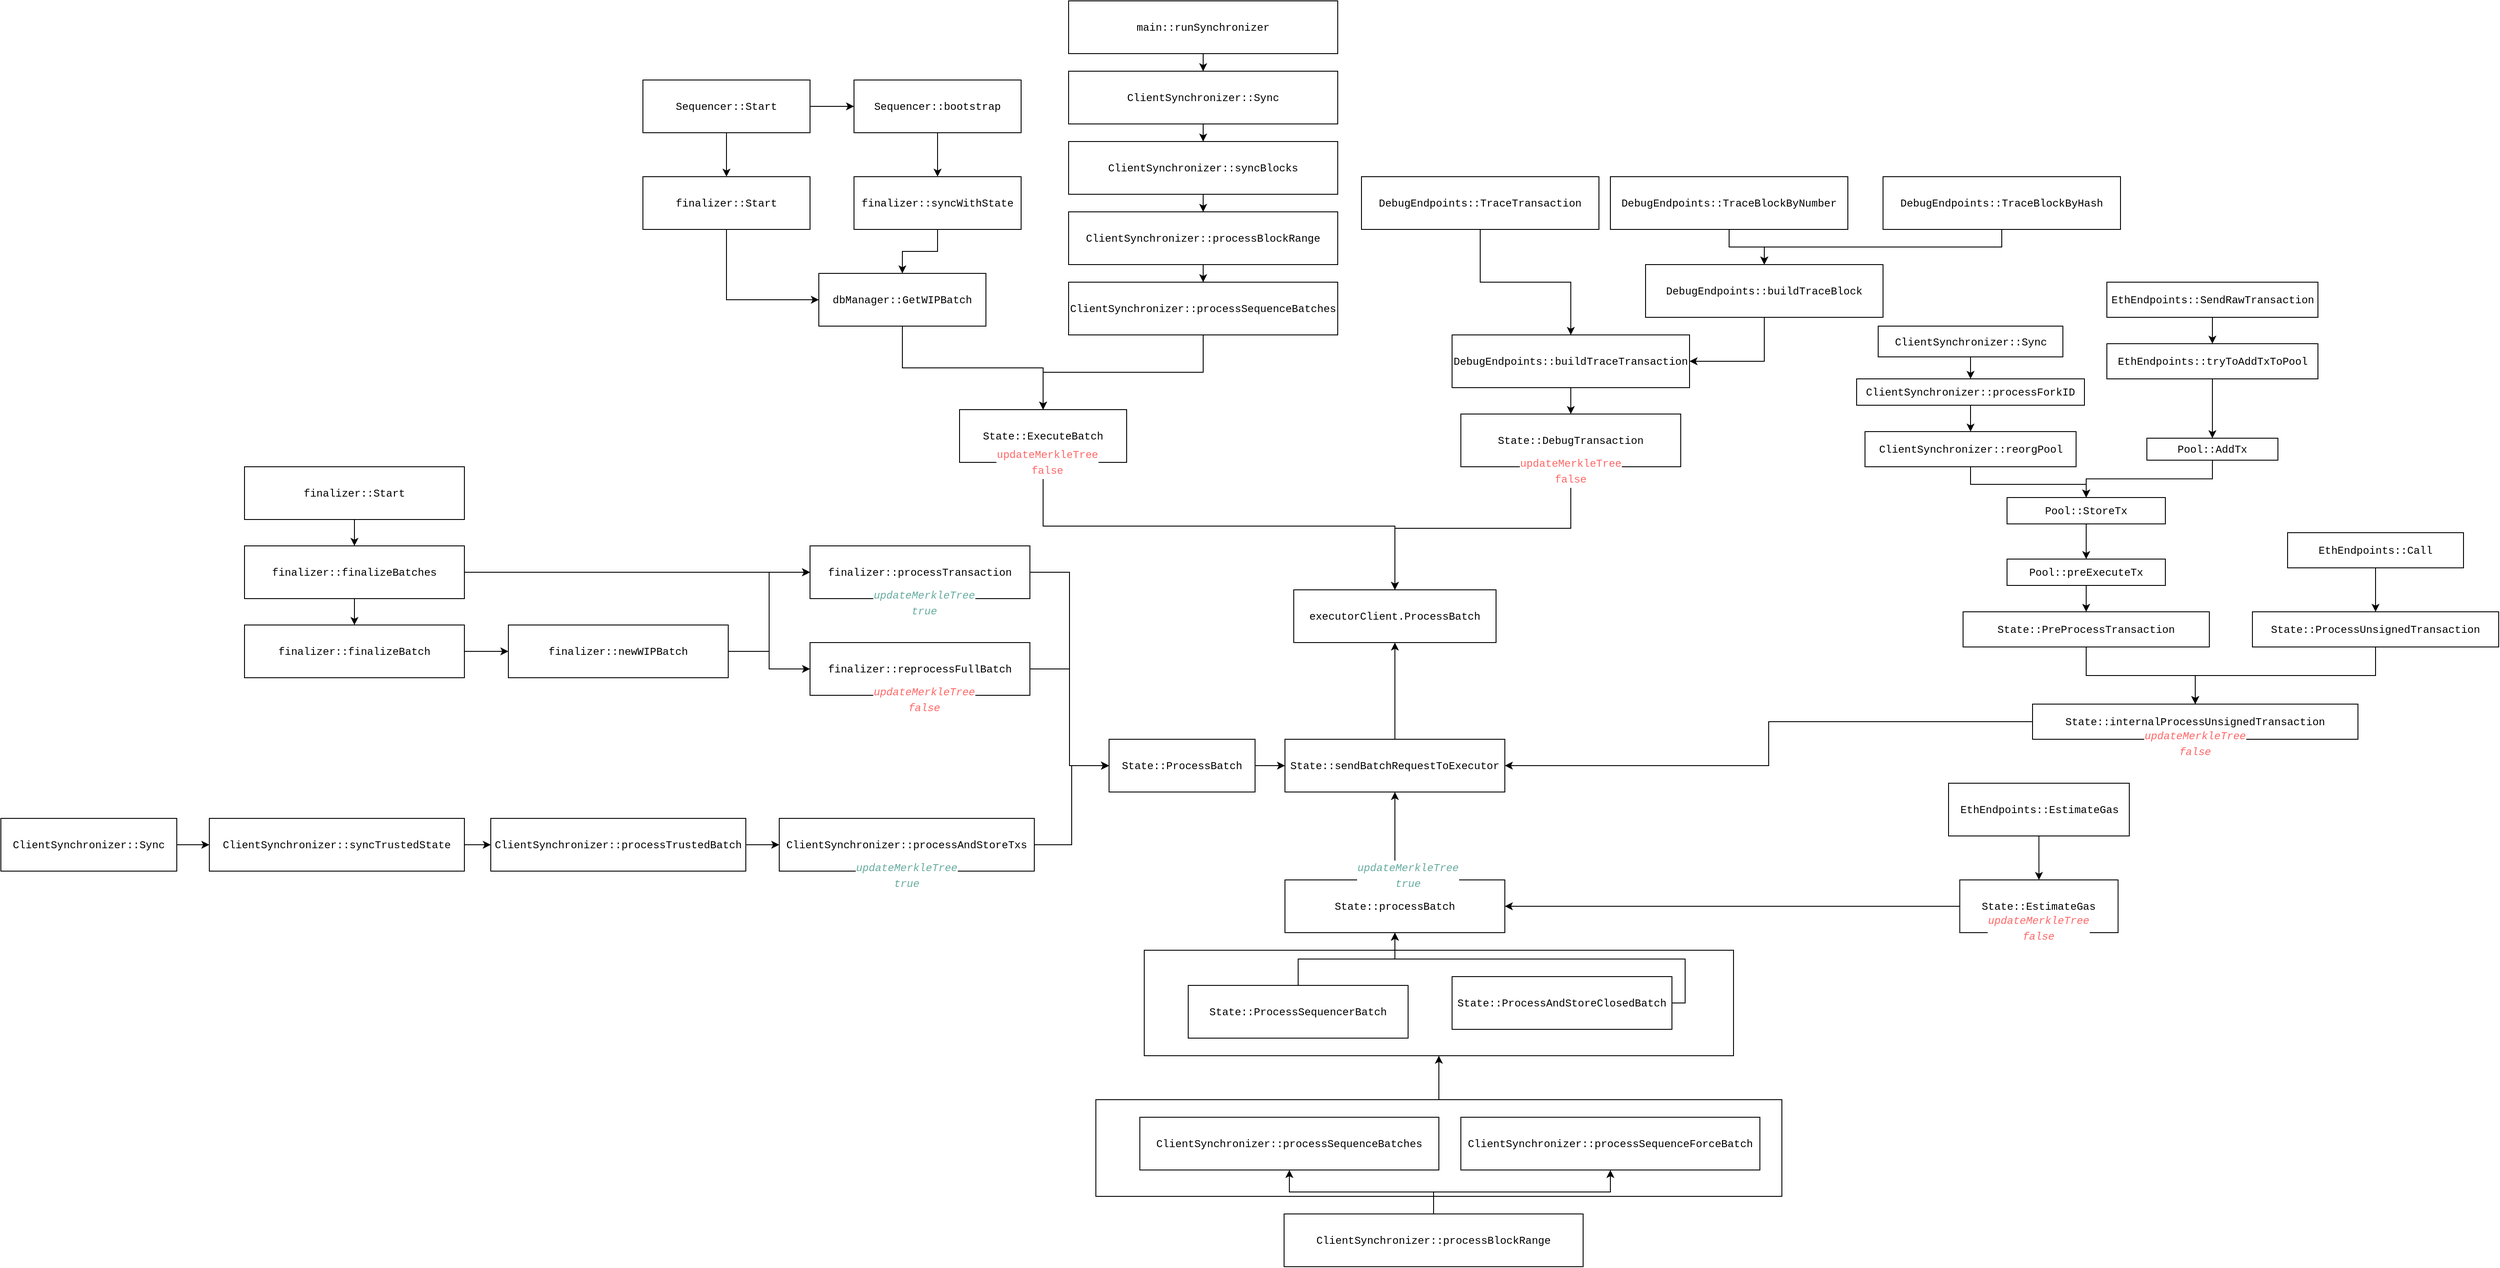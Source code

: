 <mxfile version="21.7.5" type="device">
  <diagram name="第 1 页" id="ybC7cfOOPAfj8pK4ux7C">
    <mxGraphModel dx="2896" dy="1924" grid="1" gridSize="10" guides="1" tooltips="1" connect="1" arrows="1" fold="1" page="1" pageScale="1" pageWidth="827" pageHeight="1169" math="0" shadow="0">
      <root>
        <mxCell id="0" />
        <mxCell id="1" parent="0" />
        <mxCell id="3dXfLGT3kzOmMEB1B4s6-86" value="" style="rounded=0;whiteSpace=wrap;html=1;" vertex="1" parent="1">
          <mxGeometry x="310" y="940" width="670" height="120" as="geometry" />
        </mxCell>
        <mxCell id="3dXfLGT3kzOmMEB1B4s6-88" style="edgeStyle=orthogonalEdgeStyle;rounded=0;orthogonalLoop=1;jettySize=auto;html=1;entryX=0.5;entryY=1;entryDx=0;entryDy=0;" edge="1" parent="1" source="3dXfLGT3kzOmMEB1B4s6-87" target="3dXfLGT3kzOmMEB1B4s6-86">
          <mxGeometry relative="1" as="geometry" />
        </mxCell>
        <mxCell id="3dXfLGT3kzOmMEB1B4s6-87" value="" style="rounded=0;whiteSpace=wrap;html=1;" vertex="1" parent="1">
          <mxGeometry x="255" y="1110" width="780" height="110" as="geometry" />
        </mxCell>
        <mxCell id="3dXfLGT3kzOmMEB1B4s6-66" style="edgeStyle=orthogonalEdgeStyle;rounded=0;orthogonalLoop=1;jettySize=auto;html=1;entryX=0;entryY=0.5;entryDx=0;entryDy=0;" edge="1" parent="1" source="3dXfLGT3kzOmMEB1B4s6-1" target="3dXfLGT3kzOmMEB1B4s6-4">
          <mxGeometry relative="1" as="geometry" />
        </mxCell>
        <mxCell id="3dXfLGT3kzOmMEB1B4s6-1" value="&lt;div style=&quot;background-color: rgb(255, 255, 255); font-family: Menlo, Monaco, &amp;quot;Courier New&amp;quot;, monospace; line-height: 18px;&quot;&gt;State::ProcessBatch&lt;/div&gt;" style="rounded=0;whiteSpace=wrap;html=1;" vertex="1" parent="1">
          <mxGeometry x="270" y="700" width="166" height="60" as="geometry" />
        </mxCell>
        <mxCell id="3dXfLGT3kzOmMEB1B4s6-3" style="edgeStyle=orthogonalEdgeStyle;rounded=0;orthogonalLoop=1;jettySize=auto;html=1;entryX=0.5;entryY=0;entryDx=0;entryDy=0;exitX=0.5;exitY=1;exitDx=0;exitDy=0;" edge="1" parent="1" source="3dXfLGT3kzOmMEB1B4s6-2" target="3dXfLGT3kzOmMEB1B4s6-49">
          <mxGeometry relative="1" as="geometry">
            <mxPoint x="620" y="560" as="targetPoint" />
          </mxGeometry>
        </mxCell>
        <mxCell id="3dXfLGT3kzOmMEB1B4s6-2" value="&lt;div style=&quot;background-color: rgb(255, 255, 255); font-family: Menlo, Monaco, &amp;quot;Courier New&amp;quot;, monospace; line-height: 18px;&quot;&gt;State::ExecuteBatch&lt;/div&gt;" style="rounded=0;whiteSpace=wrap;html=1;" vertex="1" parent="1">
          <mxGeometry x="100" y="325" width="190" height="60" as="geometry" />
        </mxCell>
        <mxCell id="3dXfLGT3kzOmMEB1B4s6-67" style="edgeStyle=orthogonalEdgeStyle;rounded=0;orthogonalLoop=1;jettySize=auto;html=1;entryX=0.5;entryY=1;entryDx=0;entryDy=0;" edge="1" parent="1" source="3dXfLGT3kzOmMEB1B4s6-4" target="3dXfLGT3kzOmMEB1B4s6-49">
          <mxGeometry relative="1" as="geometry" />
        </mxCell>
        <mxCell id="3dXfLGT3kzOmMEB1B4s6-4" value="&lt;div style=&quot;background-color: rgb(255, 255, 255); font-family: Menlo, Monaco, &amp;quot;Courier New&amp;quot;, monospace; line-height: 18px;&quot;&gt;State::sendBatchRequestToExecutor&lt;/div&gt;" style="rounded=0;whiteSpace=wrap;html=1;" vertex="1" parent="1">
          <mxGeometry x="470" y="700" width="250" height="60" as="geometry" />
        </mxCell>
        <mxCell id="3dXfLGT3kzOmMEB1B4s6-99" style="edgeStyle=orthogonalEdgeStyle;rounded=0;orthogonalLoop=1;jettySize=auto;html=1;" edge="1" parent="1" source="3dXfLGT3kzOmMEB1B4s6-5" target="3dXfLGT3kzOmMEB1B4s6-49">
          <mxGeometry relative="1" as="geometry" />
        </mxCell>
        <mxCell id="3dXfLGT3kzOmMEB1B4s6-5" value="&lt;div style=&quot;background-color: rgb(255, 255, 255); font-family: Menlo, Monaco, &amp;quot;Courier New&amp;quot;, monospace; line-height: 18px;&quot;&gt;State::DebugTransaction&lt;/div&gt;" style="rounded=0;whiteSpace=wrap;html=1;" vertex="1" parent="1">
          <mxGeometry x="670" y="330" width="250" height="60" as="geometry" />
        </mxCell>
        <mxCell id="3dXfLGT3kzOmMEB1B4s6-125" style="edgeStyle=orthogonalEdgeStyle;rounded=0;orthogonalLoop=1;jettySize=auto;html=1;entryX=1;entryY=0.5;entryDx=0;entryDy=0;" edge="1" parent="1" source="3dXfLGT3kzOmMEB1B4s6-6" target="3dXfLGT3kzOmMEB1B4s6-4">
          <mxGeometry relative="1" as="geometry" />
        </mxCell>
        <mxCell id="3dXfLGT3kzOmMEB1B4s6-6" value="&lt;div style=&quot;background-color: rgb(255, 255, 255); font-family: Menlo, Monaco, &amp;quot;Courier New&amp;quot;, monospace; line-height: 18px;&quot;&gt;State::internalProcessUnsignedTransaction&lt;/div&gt;" style="rounded=0;whiteSpace=wrap;html=1;" vertex="1" parent="1">
          <mxGeometry x="1320" y="660" width="370" height="40" as="geometry" />
        </mxCell>
        <mxCell id="3dXfLGT3kzOmMEB1B4s6-128" style="edgeStyle=orthogonalEdgeStyle;rounded=0;orthogonalLoop=1;jettySize=auto;html=1;" edge="1" parent="1" source="3dXfLGT3kzOmMEB1B4s6-7" target="3dXfLGT3kzOmMEB1B4s6-68">
          <mxGeometry relative="1" as="geometry" />
        </mxCell>
        <mxCell id="3dXfLGT3kzOmMEB1B4s6-7" value="&lt;div style=&quot;background-color: rgb(255, 255, 255); font-family: Menlo, Monaco, &amp;quot;Courier New&amp;quot;, monospace; line-height: 18px;&quot;&gt;State::EstimateGas&lt;/div&gt;" style="rounded=0;whiteSpace=wrap;html=1;" vertex="1" parent="1">
          <mxGeometry x="1237.25" y="860" width="180" height="60" as="geometry" />
        </mxCell>
        <mxCell id="3dXfLGT3kzOmMEB1B4s6-20" style="edgeStyle=orthogonalEdgeStyle;rounded=0;orthogonalLoop=1;jettySize=auto;html=1;" edge="1" parent="1" source="3dXfLGT3kzOmMEB1B4s6-8" target="3dXfLGT3kzOmMEB1B4s6-2">
          <mxGeometry relative="1" as="geometry" />
        </mxCell>
        <mxCell id="3dXfLGT3kzOmMEB1B4s6-8" value="&lt;div style=&quot;background-color: rgb(255, 255, 255); font-family: Menlo, Monaco, &amp;quot;Courier New&amp;quot;, monospace; line-height: 18px;&quot;&gt;dbManager::GetWIPBatch&lt;/div&gt;" style="rounded=0;whiteSpace=wrap;html=1;" vertex="1" parent="1">
          <mxGeometry x="-60" y="170" width="190" height="60" as="geometry" />
        </mxCell>
        <mxCell id="3dXfLGT3kzOmMEB1B4s6-63" style="edgeStyle=orthogonalEdgeStyle;rounded=0;orthogonalLoop=1;jettySize=auto;html=1;entryX=0.5;entryY=0;entryDx=0;entryDy=0;" edge="1" parent="1" source="3dXfLGT3kzOmMEB1B4s6-9" target="3dXfLGT3kzOmMEB1B4s6-2">
          <mxGeometry relative="1" as="geometry" />
        </mxCell>
        <mxCell id="3dXfLGT3kzOmMEB1B4s6-9" value="&lt;div style=&quot;background-color: rgb(255, 255, 255); font-family: Menlo, Monaco, &amp;quot;Courier New&amp;quot;, monospace; line-height: 18px;&quot;&gt;ClientSynchronizer::processSequenceBatches&lt;/div&gt;" style="rounded=0;whiteSpace=wrap;html=1;" vertex="1" parent="1">
          <mxGeometry x="224" y="180" width="306" height="60" as="geometry" />
        </mxCell>
        <mxCell id="3dXfLGT3kzOmMEB1B4s6-15" style="edgeStyle=orthogonalEdgeStyle;rounded=0;orthogonalLoop=1;jettySize=auto;html=1;entryX=0;entryY=0.5;entryDx=0;entryDy=0;exitX=0.5;exitY=1;exitDx=0;exitDy=0;" edge="1" parent="1" source="3dXfLGT3kzOmMEB1B4s6-10" target="3dXfLGT3kzOmMEB1B4s6-8">
          <mxGeometry relative="1" as="geometry" />
        </mxCell>
        <mxCell id="3dXfLGT3kzOmMEB1B4s6-10" value="&lt;div style=&quot;background-color: rgb(255, 255, 255); font-family: Menlo, Monaco, &amp;quot;Courier New&amp;quot;, monospace; line-height: 18px;&quot;&gt;finalizer::Start&lt;/div&gt;" style="rounded=0;whiteSpace=wrap;html=1;" vertex="1" parent="1">
          <mxGeometry x="-260" y="60" width="190" height="60" as="geometry" />
        </mxCell>
        <mxCell id="3dXfLGT3kzOmMEB1B4s6-19" style="edgeStyle=orthogonalEdgeStyle;rounded=0;orthogonalLoop=1;jettySize=auto;html=1;" edge="1" parent="1" source="3dXfLGT3kzOmMEB1B4s6-11" target="3dXfLGT3kzOmMEB1B4s6-8">
          <mxGeometry relative="1" as="geometry" />
        </mxCell>
        <mxCell id="3dXfLGT3kzOmMEB1B4s6-11" value="&lt;div style=&quot;background-color: rgb(255, 255, 255); font-family: Menlo, Monaco, &amp;quot;Courier New&amp;quot;, monospace; line-height: 18px;&quot;&gt;finalizer::syncWithState&lt;/div&gt;" style="rounded=0;whiteSpace=wrap;html=1;" vertex="1" parent="1">
          <mxGeometry x="-20" y="60" width="190" height="60" as="geometry" />
        </mxCell>
        <mxCell id="3dXfLGT3kzOmMEB1B4s6-13" style="edgeStyle=orthogonalEdgeStyle;rounded=0;orthogonalLoop=1;jettySize=auto;html=1;" edge="1" parent="1" source="3dXfLGT3kzOmMEB1B4s6-12" target="3dXfLGT3kzOmMEB1B4s6-10">
          <mxGeometry relative="1" as="geometry" />
        </mxCell>
        <mxCell id="3dXfLGT3kzOmMEB1B4s6-17" style="edgeStyle=orthogonalEdgeStyle;rounded=0;orthogonalLoop=1;jettySize=auto;html=1;" edge="1" parent="1" source="3dXfLGT3kzOmMEB1B4s6-12" target="3dXfLGT3kzOmMEB1B4s6-16">
          <mxGeometry relative="1" as="geometry" />
        </mxCell>
        <mxCell id="3dXfLGT3kzOmMEB1B4s6-12" value="&lt;div style=&quot;background-color: rgb(255, 255, 255); font-family: Menlo, Monaco, &amp;quot;Courier New&amp;quot;, monospace; line-height: 18px;&quot;&gt;Sequencer::Start&lt;/div&gt;" style="rounded=0;whiteSpace=wrap;html=1;" vertex="1" parent="1">
          <mxGeometry x="-260" y="-50" width="190" height="60" as="geometry" />
        </mxCell>
        <mxCell id="3dXfLGT3kzOmMEB1B4s6-18" style="edgeStyle=orthogonalEdgeStyle;rounded=0;orthogonalLoop=1;jettySize=auto;html=1;" edge="1" parent="1" source="3dXfLGT3kzOmMEB1B4s6-16" target="3dXfLGT3kzOmMEB1B4s6-11">
          <mxGeometry relative="1" as="geometry" />
        </mxCell>
        <mxCell id="3dXfLGT3kzOmMEB1B4s6-16" value="&lt;div style=&quot;background-color: rgb(255, 255, 255); font-family: Menlo, Monaco, &amp;quot;Courier New&amp;quot;, monospace; line-height: 18px;&quot;&gt;Sequencer::bootstrap&lt;/div&gt;" style="rounded=0;whiteSpace=wrap;html=1;" vertex="1" parent="1">
          <mxGeometry x="-20" y="-50" width="190" height="60" as="geometry" />
        </mxCell>
        <mxCell id="3dXfLGT3kzOmMEB1B4s6-21" value="&lt;div style=&quot;background-color: rgb(255, 255, 255); font-family: Menlo, Monaco, &amp;quot;Courier New&amp;quot;, monospace; line-height: 18px;&quot;&gt;&lt;font color=&quot;#ff6666&quot;&gt;updateMerkleTree&lt;/font&gt;&lt;/div&gt;&lt;div style=&quot;background-color: rgb(255, 255, 255); font-family: Menlo, Monaco, &amp;quot;Courier New&amp;quot;, monospace; line-height: 18px;&quot;&gt;&lt;font color=&quot;#ff6666&quot;&gt;false&lt;/font&gt;&lt;/div&gt;" style="text;html=1;strokeColor=none;fillColor=none;align=center;verticalAlign=middle;whiteSpace=wrap;rounded=0;" vertex="1" parent="1">
          <mxGeometry x="130" y="370" width="140" height="30" as="geometry" />
        </mxCell>
        <mxCell id="3dXfLGT3kzOmMEB1B4s6-30" style="edgeStyle=orthogonalEdgeStyle;rounded=0;orthogonalLoop=1;jettySize=auto;html=1;" edge="1" parent="1" source="3dXfLGT3kzOmMEB1B4s6-22" target="3dXfLGT3kzOmMEB1B4s6-9">
          <mxGeometry relative="1" as="geometry" />
        </mxCell>
        <mxCell id="3dXfLGT3kzOmMEB1B4s6-22" value="&lt;div style=&quot;background-color: rgb(255, 255, 255); font-family: Menlo, Monaco, &amp;quot;Courier New&amp;quot;, monospace; line-height: 18px;&quot;&gt;ClientSynchronizer::processBlockRange&lt;/div&gt;" style="rounded=0;whiteSpace=wrap;html=1;" vertex="1" parent="1">
          <mxGeometry x="224" y="100" width="306" height="60" as="geometry" />
        </mxCell>
        <mxCell id="3dXfLGT3kzOmMEB1B4s6-29" style="edgeStyle=orthogonalEdgeStyle;rounded=0;orthogonalLoop=1;jettySize=auto;html=1;" edge="1" parent="1" source="3dXfLGT3kzOmMEB1B4s6-23" target="3dXfLGT3kzOmMEB1B4s6-22">
          <mxGeometry relative="1" as="geometry" />
        </mxCell>
        <mxCell id="3dXfLGT3kzOmMEB1B4s6-23" value="&lt;div style=&quot;background-color: rgb(255, 255, 255); font-family: Menlo, Monaco, &amp;quot;Courier New&amp;quot;, monospace; line-height: 18px;&quot;&gt;ClientSynchronizer::syncBlocks&lt;/div&gt;" style="rounded=0;whiteSpace=wrap;html=1;" vertex="1" parent="1">
          <mxGeometry x="224" y="20" width="306" height="60" as="geometry" />
        </mxCell>
        <mxCell id="3dXfLGT3kzOmMEB1B4s6-27" style="edgeStyle=orthogonalEdgeStyle;rounded=0;orthogonalLoop=1;jettySize=auto;html=1;" edge="1" parent="1" source="3dXfLGT3kzOmMEB1B4s6-24" target="3dXfLGT3kzOmMEB1B4s6-23">
          <mxGeometry relative="1" as="geometry" />
        </mxCell>
        <mxCell id="3dXfLGT3kzOmMEB1B4s6-24" value="&lt;div style=&quot;background-color: rgb(255, 255, 255); font-family: Menlo, Monaco, &amp;quot;Courier New&amp;quot;, monospace; line-height: 18px;&quot;&gt;ClientSynchronizer::Sync&lt;/div&gt;" style="rounded=0;whiteSpace=wrap;html=1;" vertex="1" parent="1">
          <mxGeometry x="224" y="-60" width="306" height="60" as="geometry" />
        </mxCell>
        <mxCell id="3dXfLGT3kzOmMEB1B4s6-26" style="edgeStyle=orthogonalEdgeStyle;rounded=0;orthogonalLoop=1;jettySize=auto;html=1;" edge="1" parent="1" source="3dXfLGT3kzOmMEB1B4s6-25" target="3dXfLGT3kzOmMEB1B4s6-24">
          <mxGeometry relative="1" as="geometry" />
        </mxCell>
        <mxCell id="3dXfLGT3kzOmMEB1B4s6-25" value="&lt;div style=&quot;background-color: rgb(255, 255, 255); font-family: Menlo, Monaco, &amp;quot;Courier New&amp;quot;, monospace; line-height: 18px;&quot;&gt;&lt;div style=&quot;line-height: 18px;&quot;&gt;main::runSynchronizer&lt;/div&gt;&lt;/div&gt;" style="rounded=0;whiteSpace=wrap;html=1;" vertex="1" parent="1">
          <mxGeometry x="224" y="-140" width="306" height="60" as="geometry" />
        </mxCell>
        <mxCell id="3dXfLGT3kzOmMEB1B4s6-47" style="edgeStyle=orthogonalEdgeStyle;rounded=0;orthogonalLoop=1;jettySize=auto;html=1;entryX=0;entryY=0.5;entryDx=0;entryDy=0;" edge="1" parent="1" source="3dXfLGT3kzOmMEB1B4s6-32" target="3dXfLGT3kzOmMEB1B4s6-1">
          <mxGeometry relative="1" as="geometry" />
        </mxCell>
        <mxCell id="3dXfLGT3kzOmMEB1B4s6-32" value="&lt;div style=&quot;background-color: rgb(255, 255, 255); font-family: Menlo, Monaco, &amp;quot;Courier New&amp;quot;, monospace; line-height: 18px;&quot;&gt;&lt;div style=&quot;line-height: 18px;&quot;&gt;finalizer::processTransaction&lt;/div&gt;&lt;/div&gt;" style="rounded=0;whiteSpace=wrap;html=1;" vertex="1" parent="1">
          <mxGeometry x="-70" y="480" width="250" height="60" as="geometry" />
        </mxCell>
        <mxCell id="3dXfLGT3kzOmMEB1B4s6-48" style="edgeStyle=orthogonalEdgeStyle;rounded=0;orthogonalLoop=1;jettySize=auto;html=1;entryX=0;entryY=0.5;entryDx=0;entryDy=0;" edge="1" parent="1" source="3dXfLGT3kzOmMEB1B4s6-33" target="3dXfLGT3kzOmMEB1B4s6-1">
          <mxGeometry relative="1" as="geometry" />
        </mxCell>
        <mxCell id="3dXfLGT3kzOmMEB1B4s6-33" value="&lt;div style=&quot;background-color: rgb(255, 255, 255); font-family: Menlo, Monaco, &amp;quot;Courier New&amp;quot;, monospace; line-height: 18px;&quot;&gt;&lt;div style=&quot;line-height: 18px;&quot;&gt;finalizer::reprocessFullBatch&lt;/div&gt;&lt;/div&gt;" style="rounded=0;whiteSpace=wrap;html=1;" vertex="1" parent="1">
          <mxGeometry x="-70" y="590" width="250" height="60" as="geometry" />
        </mxCell>
        <mxCell id="3dXfLGT3kzOmMEB1B4s6-37" style="edgeStyle=orthogonalEdgeStyle;rounded=0;orthogonalLoop=1;jettySize=auto;html=1;entryX=0;entryY=0.5;entryDx=0;entryDy=0;" edge="1" parent="1" source="3dXfLGT3kzOmMEB1B4s6-34" target="3dXfLGT3kzOmMEB1B4s6-32">
          <mxGeometry relative="1" as="geometry" />
        </mxCell>
        <mxCell id="3dXfLGT3kzOmMEB1B4s6-41" style="edgeStyle=orthogonalEdgeStyle;rounded=0;orthogonalLoop=1;jettySize=auto;html=1;" edge="1" parent="1" source="3dXfLGT3kzOmMEB1B4s6-34" target="3dXfLGT3kzOmMEB1B4s6-39">
          <mxGeometry relative="1" as="geometry" />
        </mxCell>
        <mxCell id="3dXfLGT3kzOmMEB1B4s6-34" value="&lt;div style=&quot;background-color: rgb(255, 255, 255); font-family: Menlo, Monaco, &amp;quot;Courier New&amp;quot;, monospace; line-height: 18px;&quot;&gt;&lt;div style=&quot;line-height: 18px;&quot;&gt;finalizer::finalizeBatches&lt;/div&gt;&lt;/div&gt;" style="rounded=0;whiteSpace=wrap;html=1;" vertex="1" parent="1">
          <mxGeometry x="-713" y="480" width="250" height="60" as="geometry" />
        </mxCell>
        <mxCell id="3dXfLGT3kzOmMEB1B4s6-36" style="edgeStyle=orthogonalEdgeStyle;rounded=0;orthogonalLoop=1;jettySize=auto;html=1;entryX=0;entryY=0.5;entryDx=0;entryDy=0;" edge="1" parent="1" source="3dXfLGT3kzOmMEB1B4s6-35" target="3dXfLGT3kzOmMEB1B4s6-33">
          <mxGeometry relative="1" as="geometry" />
        </mxCell>
        <mxCell id="3dXfLGT3kzOmMEB1B4s6-38" style="edgeStyle=orthogonalEdgeStyle;rounded=0;orthogonalLoop=1;jettySize=auto;html=1;entryX=0;entryY=0.5;entryDx=0;entryDy=0;" edge="1" parent="1" source="3dXfLGT3kzOmMEB1B4s6-35" target="3dXfLGT3kzOmMEB1B4s6-32">
          <mxGeometry relative="1" as="geometry" />
        </mxCell>
        <mxCell id="3dXfLGT3kzOmMEB1B4s6-35" value="&lt;div style=&quot;background-color: rgb(255, 255, 255); font-family: Menlo, Monaco, &amp;quot;Courier New&amp;quot;, monospace; line-height: 18px;&quot;&gt;&lt;div style=&quot;line-height: 18px;&quot;&gt;finalizer::newWIPBatch&lt;/div&gt;&lt;/div&gt;" style="rounded=0;whiteSpace=wrap;html=1;" vertex="1" parent="1">
          <mxGeometry x="-413" y="570" width="250" height="60" as="geometry" />
        </mxCell>
        <mxCell id="3dXfLGT3kzOmMEB1B4s6-40" style="edgeStyle=orthogonalEdgeStyle;rounded=0;orthogonalLoop=1;jettySize=auto;html=1;entryX=0;entryY=0.5;entryDx=0;entryDy=0;" edge="1" parent="1" source="3dXfLGT3kzOmMEB1B4s6-39" target="3dXfLGT3kzOmMEB1B4s6-35">
          <mxGeometry relative="1" as="geometry" />
        </mxCell>
        <mxCell id="3dXfLGT3kzOmMEB1B4s6-39" value="&lt;div style=&quot;background-color: rgb(255, 255, 255); font-family: Menlo, Monaco, &amp;quot;Courier New&amp;quot;, monospace; line-height: 18px;&quot;&gt;&lt;div style=&quot;line-height: 18px;&quot;&gt;finalizer::finalizeBatch&lt;/div&gt;&lt;/div&gt;" style="rounded=0;whiteSpace=wrap;html=1;" vertex="1" parent="1">
          <mxGeometry x="-713" y="570" width="250" height="60" as="geometry" />
        </mxCell>
        <mxCell id="3dXfLGT3kzOmMEB1B4s6-43" style="edgeStyle=orthogonalEdgeStyle;rounded=0;orthogonalLoop=1;jettySize=auto;html=1;" edge="1" parent="1" source="3dXfLGT3kzOmMEB1B4s6-42" target="3dXfLGT3kzOmMEB1B4s6-34">
          <mxGeometry relative="1" as="geometry" />
        </mxCell>
        <mxCell id="3dXfLGT3kzOmMEB1B4s6-42" value="&lt;div style=&quot;background-color: rgb(255, 255, 255); font-family: Menlo, Monaco, &amp;quot;Courier New&amp;quot;, monospace; line-height: 18px;&quot;&gt;&lt;div style=&quot;line-height: 18px;&quot;&gt;finalizer::Start&lt;/div&gt;&lt;/div&gt;" style="rounded=0;whiteSpace=wrap;html=1;" vertex="1" parent="1">
          <mxGeometry x="-713" y="390" width="250" height="60" as="geometry" />
        </mxCell>
        <mxCell id="3dXfLGT3kzOmMEB1B4s6-44" value="&lt;div style=&quot;background-color: rgb(255, 255, 255); font-family: Menlo, Monaco, &amp;quot;Courier New&amp;quot;, monospace; line-height: 18px;&quot;&gt;&lt;i&gt;&lt;font color=&quot;#67ab9f&quot;&gt;updateMerkleTree&lt;/font&gt;&lt;/i&gt;&lt;/div&gt;&lt;div style=&quot;background-color: rgb(255, 255, 255); font-family: Menlo, Monaco, &amp;quot;Courier New&amp;quot;, monospace; line-height: 18px;&quot;&gt;&lt;i&gt;&lt;font color=&quot;#67ab9f&quot;&gt;true&lt;/font&gt;&lt;/i&gt;&lt;/div&gt;" style="text;html=1;strokeColor=none;fillColor=none;align=center;verticalAlign=middle;whiteSpace=wrap;rounded=0;" vertex="1" parent="1">
          <mxGeometry x="-10" y="530" width="140" height="30" as="geometry" />
        </mxCell>
        <mxCell id="3dXfLGT3kzOmMEB1B4s6-46" value="&lt;div style=&quot;background-color: rgb(255, 255, 255); font-family: Menlo, Monaco, &amp;quot;Courier New&amp;quot;, monospace; line-height: 18px;&quot;&gt;&lt;i&gt;&lt;font color=&quot;#ff6666&quot;&gt;updateMerkleTree&lt;/font&gt;&lt;/i&gt;&lt;/div&gt;&lt;div style=&quot;background-color: rgb(255, 255, 255); font-family: Menlo, Monaco, &amp;quot;Courier New&amp;quot;, monospace; line-height: 18px;&quot;&gt;&lt;i&gt;&lt;font color=&quot;#ff6666&quot;&gt;false&lt;/font&gt;&lt;/i&gt;&lt;/div&gt;" style="text;html=1;strokeColor=none;fillColor=none;align=center;verticalAlign=middle;whiteSpace=wrap;rounded=0;" vertex="1" parent="1">
          <mxGeometry x="-10" y="640" width="140" height="30" as="geometry" />
        </mxCell>
        <mxCell id="3dXfLGT3kzOmMEB1B4s6-49" value="&lt;div style=&quot;background-color: rgb(255, 255, 255); font-family: Menlo, Monaco, &amp;quot;Courier New&amp;quot;, monospace; line-height: 18px;&quot;&gt;&lt;div style=&quot;line-height: 18px;&quot;&gt;executorClient.ProcessBatch&lt;/div&gt;&lt;/div&gt;" style="rounded=0;whiteSpace=wrap;html=1;" vertex="1" parent="1">
          <mxGeometry x="480" y="530" width="230" height="60" as="geometry" />
        </mxCell>
        <mxCell id="3dXfLGT3kzOmMEB1B4s6-54" style="edgeStyle=orthogonalEdgeStyle;rounded=0;orthogonalLoop=1;jettySize=auto;html=1;entryX=0;entryY=0.5;entryDx=0;entryDy=0;" edge="1" parent="1" source="3dXfLGT3kzOmMEB1B4s6-53" target="3dXfLGT3kzOmMEB1B4s6-1">
          <mxGeometry relative="1" as="geometry" />
        </mxCell>
        <mxCell id="3dXfLGT3kzOmMEB1B4s6-53" value="&lt;div style=&quot;background-color: rgb(255, 255, 255); font-family: Menlo, Monaco, &amp;quot;Courier New&amp;quot;, monospace; line-height: 18px;&quot;&gt;&lt;div style=&quot;line-height: 18px;&quot;&gt;ClientSynchronizer::processAndStoreTxs&lt;/div&gt;&lt;/div&gt;" style="rounded=0;whiteSpace=wrap;html=1;" vertex="1" parent="1">
          <mxGeometry x="-105" y="790" width="290" height="60" as="geometry" />
        </mxCell>
        <mxCell id="3dXfLGT3kzOmMEB1B4s6-56" value="&lt;div style=&quot;background-color: rgb(255, 255, 255); font-family: Menlo, Monaco, &amp;quot;Courier New&amp;quot;, monospace; line-height: 18px;&quot;&gt;&lt;i&gt;&lt;font color=&quot;#67ab9f&quot;&gt;updateMerkleTree&lt;/font&gt;&lt;/i&gt;&lt;/div&gt;&lt;div style=&quot;background-color: rgb(255, 255, 255); font-family: Menlo, Monaco, &amp;quot;Courier New&amp;quot;, monospace; line-height: 18px;&quot;&gt;&lt;i&gt;&lt;font color=&quot;#67ab9f&quot;&gt;true&lt;/font&gt;&lt;/i&gt;&lt;/div&gt;" style="text;html=1;strokeColor=none;fillColor=none;align=center;verticalAlign=middle;whiteSpace=wrap;rounded=0;" vertex="1" parent="1">
          <mxGeometry x="-30" y="840" width="140" height="30" as="geometry" />
        </mxCell>
        <mxCell id="3dXfLGT3kzOmMEB1B4s6-62" style="edgeStyle=orthogonalEdgeStyle;rounded=0;orthogonalLoop=1;jettySize=auto;html=1;" edge="1" parent="1" source="3dXfLGT3kzOmMEB1B4s6-57" target="3dXfLGT3kzOmMEB1B4s6-53">
          <mxGeometry relative="1" as="geometry" />
        </mxCell>
        <mxCell id="3dXfLGT3kzOmMEB1B4s6-57" value="&lt;div style=&quot;background-color: rgb(255, 255, 255); font-family: Menlo, Monaco, &amp;quot;Courier New&amp;quot;, monospace; line-height: 18px;&quot;&gt;&lt;div style=&quot;line-height: 18px;&quot;&gt;ClientSynchronizer::processTrustedBatch&lt;/div&gt;&lt;/div&gt;" style="rounded=0;whiteSpace=wrap;html=1;" vertex="1" parent="1">
          <mxGeometry x="-433" y="790" width="290" height="60" as="geometry" />
        </mxCell>
        <mxCell id="3dXfLGT3kzOmMEB1B4s6-61" style="edgeStyle=orthogonalEdgeStyle;rounded=0;orthogonalLoop=1;jettySize=auto;html=1;entryX=0;entryY=0.5;entryDx=0;entryDy=0;" edge="1" parent="1" source="3dXfLGT3kzOmMEB1B4s6-58" target="3dXfLGT3kzOmMEB1B4s6-57">
          <mxGeometry relative="1" as="geometry" />
        </mxCell>
        <mxCell id="3dXfLGT3kzOmMEB1B4s6-58" value="&lt;div style=&quot;background-color: rgb(255, 255, 255); font-family: Menlo, Monaco, &amp;quot;Courier New&amp;quot;, monospace; line-height: 18px;&quot;&gt;&lt;div style=&quot;line-height: 18px;&quot;&gt;ClientSynchronizer::syncTrustedState&lt;/div&gt;&lt;/div&gt;" style="rounded=0;whiteSpace=wrap;html=1;" vertex="1" parent="1">
          <mxGeometry x="-753" y="790" width="290" height="60" as="geometry" />
        </mxCell>
        <mxCell id="3dXfLGT3kzOmMEB1B4s6-60" style="edgeStyle=orthogonalEdgeStyle;rounded=0;orthogonalLoop=1;jettySize=auto;html=1;entryX=0;entryY=0.5;entryDx=0;entryDy=0;" edge="1" parent="1" source="3dXfLGT3kzOmMEB1B4s6-59" target="3dXfLGT3kzOmMEB1B4s6-58">
          <mxGeometry relative="1" as="geometry" />
        </mxCell>
        <mxCell id="3dXfLGT3kzOmMEB1B4s6-59" value="&lt;div style=&quot;background-color: rgb(255, 255, 255); font-family: Menlo, Monaco, &amp;quot;Courier New&amp;quot;, monospace; line-height: 18px;&quot;&gt;&lt;div style=&quot;line-height: 18px;&quot;&gt;ClientSynchronizer::Sync&lt;/div&gt;&lt;/div&gt;" style="rounded=0;whiteSpace=wrap;html=1;" vertex="1" parent="1">
          <mxGeometry x="-990" y="790" width="200" height="60" as="geometry" />
        </mxCell>
        <mxCell id="3dXfLGT3kzOmMEB1B4s6-70" style="edgeStyle=orthogonalEdgeStyle;rounded=0;orthogonalLoop=1;jettySize=auto;html=1;entryX=0.5;entryY=1;entryDx=0;entryDy=0;" edge="1" parent="1" source="3dXfLGT3kzOmMEB1B4s6-68" target="3dXfLGT3kzOmMEB1B4s6-4">
          <mxGeometry relative="1" as="geometry" />
        </mxCell>
        <mxCell id="3dXfLGT3kzOmMEB1B4s6-68" value="&lt;div style=&quot;background-color: rgb(255, 255, 255); font-family: Menlo, Monaco, &amp;quot;Courier New&amp;quot;, monospace; line-height: 18px;&quot;&gt;State::processBatch&lt;/div&gt;" style="rounded=0;whiteSpace=wrap;html=1;" vertex="1" parent="1">
          <mxGeometry x="470" y="860" width="250" height="60" as="geometry" />
        </mxCell>
        <mxCell id="3dXfLGT3kzOmMEB1B4s6-73" style="edgeStyle=orthogonalEdgeStyle;rounded=0;orthogonalLoop=1;jettySize=auto;html=1;" edge="1" parent="1" source="3dXfLGT3kzOmMEB1B4s6-71" target="3dXfLGT3kzOmMEB1B4s6-68">
          <mxGeometry relative="1" as="geometry" />
        </mxCell>
        <mxCell id="3dXfLGT3kzOmMEB1B4s6-71" value="&lt;div style=&quot;background-color: rgb(255, 255, 255); font-family: Menlo, Monaco, &amp;quot;Courier New&amp;quot;, monospace; line-height: 18px;&quot;&gt;State::ProcessSequencerBatch&lt;/div&gt;" style="rounded=0;whiteSpace=wrap;html=1;" vertex="1" parent="1">
          <mxGeometry x="360" y="980" width="250" height="60" as="geometry" />
        </mxCell>
        <mxCell id="3dXfLGT3kzOmMEB1B4s6-74" style="edgeStyle=orthogonalEdgeStyle;rounded=0;orthogonalLoop=1;jettySize=auto;html=1;entryX=0.5;entryY=1;entryDx=0;entryDy=0;" edge="1" parent="1" source="3dXfLGT3kzOmMEB1B4s6-72" target="3dXfLGT3kzOmMEB1B4s6-68">
          <mxGeometry relative="1" as="geometry">
            <Array as="points">
              <mxPoint x="925" y="950" />
              <mxPoint x="595" y="950" />
            </Array>
          </mxGeometry>
        </mxCell>
        <mxCell id="3dXfLGT3kzOmMEB1B4s6-72" value="&lt;div style=&quot;background-color: rgb(255, 255, 255); font-family: Menlo, Monaco, &amp;quot;Courier New&amp;quot;, monospace; line-height: 18px;&quot;&gt;State::ProcessAndStoreClosedBatch&lt;/div&gt;" style="rounded=0;whiteSpace=wrap;html=1;" vertex="1" parent="1">
          <mxGeometry x="660" y="970" width="250" height="60" as="geometry" />
        </mxCell>
        <mxCell id="3dXfLGT3kzOmMEB1B4s6-75" value="&lt;div style=&quot;background-color: rgb(255, 255, 255); font-family: Menlo, Monaco, &amp;quot;Courier New&amp;quot;, monospace; line-height: 18px;&quot;&gt;ClientSynchronizer::processSequenceBatches&lt;/div&gt;" style="rounded=0;whiteSpace=wrap;html=1;" vertex="1" parent="1">
          <mxGeometry x="305" y="1130" width="340" height="60" as="geometry" />
        </mxCell>
        <mxCell id="3dXfLGT3kzOmMEB1B4s6-77" value="&lt;div style=&quot;background-color: rgb(255, 255, 255); font-family: Menlo, Monaco, &amp;quot;Courier New&amp;quot;, monospace; line-height: 18px;&quot;&gt;ClientSynchronizer::processSequenceForceBatch&lt;/div&gt;" style="rounded=0;whiteSpace=wrap;html=1;" vertex="1" parent="1">
          <mxGeometry x="670" y="1130" width="340" height="60" as="geometry" />
        </mxCell>
        <mxCell id="3dXfLGT3kzOmMEB1B4s6-80" style="edgeStyle=orthogonalEdgeStyle;rounded=0;orthogonalLoop=1;jettySize=auto;html=1;entryX=0.5;entryY=1;entryDx=0;entryDy=0;" edge="1" parent="1" source="3dXfLGT3kzOmMEB1B4s6-79" target="3dXfLGT3kzOmMEB1B4s6-75">
          <mxGeometry relative="1" as="geometry" />
        </mxCell>
        <mxCell id="3dXfLGT3kzOmMEB1B4s6-81" style="edgeStyle=orthogonalEdgeStyle;rounded=0;orthogonalLoop=1;jettySize=auto;html=1;entryX=0.5;entryY=1;entryDx=0;entryDy=0;" edge="1" parent="1" source="3dXfLGT3kzOmMEB1B4s6-79" target="3dXfLGT3kzOmMEB1B4s6-77">
          <mxGeometry relative="1" as="geometry" />
        </mxCell>
        <mxCell id="3dXfLGT3kzOmMEB1B4s6-79" value="&lt;div style=&quot;background-color: rgb(255, 255, 255); font-family: Menlo, Monaco, &amp;quot;Courier New&amp;quot;, monospace; line-height: 18px;&quot;&gt;ClientSynchronizer::processBlockRange&lt;/div&gt;" style="rounded=0;whiteSpace=wrap;html=1;" vertex="1" parent="1">
          <mxGeometry x="469" y="1240" width="340" height="60" as="geometry" />
        </mxCell>
        <mxCell id="3dXfLGT3kzOmMEB1B4s6-98" style="edgeStyle=orthogonalEdgeStyle;rounded=0;orthogonalLoop=1;jettySize=auto;html=1;" edge="1" parent="1" source="3dXfLGT3kzOmMEB1B4s6-89" target="3dXfLGT3kzOmMEB1B4s6-5">
          <mxGeometry relative="1" as="geometry" />
        </mxCell>
        <mxCell id="3dXfLGT3kzOmMEB1B4s6-89" value="&lt;div style=&quot;background-color: rgb(255, 255, 255); font-family: Menlo, Monaco, &amp;quot;Courier New&amp;quot;, monospace; line-height: 18px;&quot;&gt;DebugEndpoints::buildTraceTransaction&lt;/div&gt;" style="rounded=0;whiteSpace=wrap;html=1;" vertex="1" parent="1">
          <mxGeometry x="660" y="240" width="270" height="60" as="geometry" />
        </mxCell>
        <mxCell id="3dXfLGT3kzOmMEB1B4s6-100" style="edgeStyle=orthogonalEdgeStyle;rounded=0;orthogonalLoop=1;jettySize=auto;html=1;" edge="1" parent="1" source="3dXfLGT3kzOmMEB1B4s6-90" target="3dXfLGT3kzOmMEB1B4s6-89">
          <mxGeometry relative="1" as="geometry" />
        </mxCell>
        <mxCell id="3dXfLGT3kzOmMEB1B4s6-90" value="&lt;div style=&quot;background-color: rgb(255, 255, 255); font-family: Menlo, Monaco, &amp;quot;Courier New&amp;quot;, monospace; line-height: 18px;&quot;&gt;DebugEndpoints::TraceTransaction&lt;/div&gt;" style="rounded=0;whiteSpace=wrap;html=1;" vertex="1" parent="1">
          <mxGeometry x="557" y="60" width="270" height="60" as="geometry" />
        </mxCell>
        <mxCell id="3dXfLGT3kzOmMEB1B4s6-97" style="edgeStyle=orthogonalEdgeStyle;rounded=0;orthogonalLoop=1;jettySize=auto;html=1;entryX=1;entryY=0.5;entryDx=0;entryDy=0;" edge="1" parent="1" source="3dXfLGT3kzOmMEB1B4s6-91" target="3dXfLGT3kzOmMEB1B4s6-89">
          <mxGeometry relative="1" as="geometry" />
        </mxCell>
        <mxCell id="3dXfLGT3kzOmMEB1B4s6-91" value="&lt;div style=&quot;background-color: rgb(255, 255, 255); font-family: Menlo, Monaco, &amp;quot;Courier New&amp;quot;, monospace; line-height: 18px;&quot;&gt;DebugEndpoints::buildTraceBlock&lt;/div&gt;" style="rounded=0;whiteSpace=wrap;html=1;" vertex="1" parent="1">
          <mxGeometry x="880" y="160" width="270" height="60" as="geometry" />
        </mxCell>
        <mxCell id="3dXfLGT3kzOmMEB1B4s6-95" style="edgeStyle=orthogonalEdgeStyle;rounded=0;orthogonalLoop=1;jettySize=auto;html=1;entryX=0.5;entryY=0;entryDx=0;entryDy=0;" edge="1" parent="1" source="3dXfLGT3kzOmMEB1B4s6-92" target="3dXfLGT3kzOmMEB1B4s6-91">
          <mxGeometry relative="1" as="geometry" />
        </mxCell>
        <mxCell id="3dXfLGT3kzOmMEB1B4s6-92" value="&lt;div style=&quot;background-color: rgb(255, 255, 255); font-family: Menlo, Monaco, &amp;quot;Courier New&amp;quot;, monospace; line-height: 18px;&quot;&gt;DebugEndpoints::TraceBlockByNumber&lt;/div&gt;" style="rounded=0;whiteSpace=wrap;html=1;" vertex="1" parent="1">
          <mxGeometry x="840" y="60" width="270" height="60" as="geometry" />
        </mxCell>
        <mxCell id="3dXfLGT3kzOmMEB1B4s6-94" style="edgeStyle=orthogonalEdgeStyle;rounded=0;orthogonalLoop=1;jettySize=auto;html=1;" edge="1" parent="1" source="3dXfLGT3kzOmMEB1B4s6-93" target="3dXfLGT3kzOmMEB1B4s6-91">
          <mxGeometry relative="1" as="geometry" />
        </mxCell>
        <mxCell id="3dXfLGT3kzOmMEB1B4s6-93" value="&lt;div style=&quot;background-color: rgb(255, 255, 255); font-family: Menlo, Monaco, &amp;quot;Courier New&amp;quot;, monospace; line-height: 18px;&quot;&gt;DebugEndpoints::TraceBlockByHash&lt;/div&gt;" style="rounded=0;whiteSpace=wrap;html=1;" vertex="1" parent="1">
          <mxGeometry x="1150" y="60" width="270" height="60" as="geometry" />
        </mxCell>
        <mxCell id="3dXfLGT3kzOmMEB1B4s6-103" style="edgeStyle=orthogonalEdgeStyle;rounded=0;orthogonalLoop=1;jettySize=auto;html=1;" edge="1" parent="1" source="3dXfLGT3kzOmMEB1B4s6-101" target="3dXfLGT3kzOmMEB1B4s6-6">
          <mxGeometry relative="1" as="geometry" />
        </mxCell>
        <mxCell id="3dXfLGT3kzOmMEB1B4s6-101" value="&lt;div style=&quot;background-color: rgb(255, 255, 255); font-family: Menlo, Monaco, &amp;quot;Courier New&amp;quot;, monospace; line-height: 18px;&quot;&gt;State::PreProcessTransaction&lt;/div&gt;" style="rounded=0;whiteSpace=wrap;html=1;" vertex="1" parent="1">
          <mxGeometry x="1241" y="555" width="280" height="40" as="geometry" />
        </mxCell>
        <mxCell id="3dXfLGT3kzOmMEB1B4s6-104" style="edgeStyle=orthogonalEdgeStyle;rounded=0;orthogonalLoop=1;jettySize=auto;html=1;entryX=0.5;entryY=0;entryDx=0;entryDy=0;" edge="1" parent="1" source="3dXfLGT3kzOmMEB1B4s6-102" target="3dXfLGT3kzOmMEB1B4s6-6">
          <mxGeometry relative="1" as="geometry" />
        </mxCell>
        <mxCell id="3dXfLGT3kzOmMEB1B4s6-102" value="&lt;div style=&quot;background-color: rgb(255, 255, 255); font-family: Menlo, Monaco, &amp;quot;Courier New&amp;quot;, monospace; line-height: 18px;&quot;&gt;State::ProcessUnsignedTransaction&lt;/div&gt;" style="rounded=0;whiteSpace=wrap;html=1;" vertex="1" parent="1">
          <mxGeometry x="1570" y="555" width="280" height="40" as="geometry" />
        </mxCell>
        <mxCell id="3dXfLGT3kzOmMEB1B4s6-116" style="edgeStyle=orthogonalEdgeStyle;rounded=0;orthogonalLoop=1;jettySize=auto;html=1;" edge="1" parent="1" source="3dXfLGT3kzOmMEB1B4s6-105" target="3dXfLGT3kzOmMEB1B4s6-101">
          <mxGeometry relative="1" as="geometry" />
        </mxCell>
        <mxCell id="3dXfLGT3kzOmMEB1B4s6-105" value="&lt;div style=&quot;background-color: rgb(255, 255, 255); font-family: Menlo, Monaco, &amp;quot;Courier New&amp;quot;, monospace; line-height: 18px;&quot;&gt;Pool::preExecuteTx&lt;/div&gt;" style="rounded=0;whiteSpace=wrap;html=1;" vertex="1" parent="1">
          <mxGeometry x="1291" y="495" width="180" height="30" as="geometry" />
        </mxCell>
        <mxCell id="3dXfLGT3kzOmMEB1B4s6-115" style="edgeStyle=orthogonalEdgeStyle;rounded=0;orthogonalLoop=1;jettySize=auto;html=1;entryX=0.5;entryY=0;entryDx=0;entryDy=0;" edge="1" parent="1" source="3dXfLGT3kzOmMEB1B4s6-106" target="3dXfLGT3kzOmMEB1B4s6-105">
          <mxGeometry relative="1" as="geometry" />
        </mxCell>
        <mxCell id="3dXfLGT3kzOmMEB1B4s6-106" value="&lt;div style=&quot;background-color: rgb(255, 255, 255); font-family: Menlo, Monaco, &amp;quot;Courier New&amp;quot;, monospace; line-height: 18px;&quot;&gt;Pool::StoreTx&lt;/div&gt;" style="rounded=0;whiteSpace=wrap;html=1;" vertex="1" parent="1">
          <mxGeometry x="1291" y="425" width="180" height="30" as="geometry" />
        </mxCell>
        <mxCell id="3dXfLGT3kzOmMEB1B4s6-114" style="edgeStyle=orthogonalEdgeStyle;rounded=0;orthogonalLoop=1;jettySize=auto;html=1;" edge="1" parent="1" source="3dXfLGT3kzOmMEB1B4s6-107" target="3dXfLGT3kzOmMEB1B4s6-106">
          <mxGeometry relative="1" as="geometry" />
        </mxCell>
        <mxCell id="3dXfLGT3kzOmMEB1B4s6-107" value="&lt;div style=&quot;background-color: rgb(255, 255, 255); font-family: Menlo, Monaco, &amp;quot;Courier New&amp;quot;, monospace; line-height: 18px;&quot;&gt;Pool::AddTx&lt;/div&gt;" style="rounded=0;whiteSpace=wrap;html=1;" vertex="1" parent="1">
          <mxGeometry x="1450" y="357.5" width="149" height="25" as="geometry" />
        </mxCell>
        <mxCell id="3dXfLGT3kzOmMEB1B4s6-118" style="edgeStyle=orthogonalEdgeStyle;rounded=0;orthogonalLoop=1;jettySize=auto;html=1;entryX=0.5;entryY=0;entryDx=0;entryDy=0;" edge="1" parent="1" source="3dXfLGT3kzOmMEB1B4s6-108" target="3dXfLGT3kzOmMEB1B4s6-106">
          <mxGeometry relative="1" as="geometry" />
        </mxCell>
        <mxCell id="3dXfLGT3kzOmMEB1B4s6-108" value="&lt;div style=&quot;background-color: rgb(255, 255, 255); font-family: Menlo, Monaco, &amp;quot;Courier New&amp;quot;, monospace; line-height: 18px;&quot;&gt;ClientSynchronizer::reorgPool&lt;/div&gt;" style="rounded=0;whiteSpace=wrap;html=1;" vertex="1" parent="1">
          <mxGeometry x="1129.5" y="350" width="240" height="40" as="geometry" />
        </mxCell>
        <mxCell id="3dXfLGT3kzOmMEB1B4s6-112" value="" style="edgeStyle=orthogonalEdgeStyle;rounded=0;orthogonalLoop=1;jettySize=auto;html=1;" edge="1" parent="1" source="3dXfLGT3kzOmMEB1B4s6-109" target="3dXfLGT3kzOmMEB1B4s6-108">
          <mxGeometry relative="1" as="geometry" />
        </mxCell>
        <mxCell id="3dXfLGT3kzOmMEB1B4s6-109" value="&lt;div style=&quot;background-color: rgb(255, 255, 255); font-family: Menlo, Monaco, &amp;quot;Courier New&amp;quot;, monospace; line-height: 18px;&quot;&gt;ClientSynchronizer::processForkID&lt;/div&gt;" style="rounded=0;whiteSpace=wrap;html=1;" vertex="1" parent="1">
          <mxGeometry x="1120" y="290" width="259" height="30" as="geometry" />
        </mxCell>
        <mxCell id="3dXfLGT3kzOmMEB1B4s6-111" style="edgeStyle=orthogonalEdgeStyle;rounded=0;orthogonalLoop=1;jettySize=auto;html=1;" edge="1" parent="1" source="3dXfLGT3kzOmMEB1B4s6-110" target="3dXfLGT3kzOmMEB1B4s6-109">
          <mxGeometry relative="1" as="geometry" />
        </mxCell>
        <mxCell id="3dXfLGT3kzOmMEB1B4s6-110" value="&lt;div style=&quot;background-color: rgb(255, 255, 255); font-family: Menlo, Monaco, &amp;quot;Courier New&amp;quot;, monospace; line-height: 18px;&quot;&gt;ClientSynchronizer::Sync&lt;/div&gt;" style="rounded=0;whiteSpace=wrap;html=1;" vertex="1" parent="1">
          <mxGeometry x="1144.5" y="230" width="210" height="35" as="geometry" />
        </mxCell>
        <mxCell id="3dXfLGT3kzOmMEB1B4s6-119" style="edgeStyle=orthogonalEdgeStyle;rounded=0;orthogonalLoop=1;jettySize=auto;html=1;" edge="1" parent="1" source="3dXfLGT3kzOmMEB1B4s6-117" target="3dXfLGT3kzOmMEB1B4s6-107">
          <mxGeometry relative="1" as="geometry" />
        </mxCell>
        <mxCell id="3dXfLGT3kzOmMEB1B4s6-117" value="&lt;div style=&quot;background-color: rgb(255, 255, 255); font-family: Menlo, Monaco, &amp;quot;Courier New&amp;quot;, monospace; line-height: 18px;&quot;&gt;EthEndpoints::tryToAddTxToPool&lt;/div&gt;" style="rounded=0;whiteSpace=wrap;html=1;" vertex="1" parent="1">
          <mxGeometry x="1404.5" y="250" width="240" height="40" as="geometry" />
        </mxCell>
        <mxCell id="3dXfLGT3kzOmMEB1B4s6-122" style="edgeStyle=orthogonalEdgeStyle;rounded=0;orthogonalLoop=1;jettySize=auto;html=1;" edge="1" parent="1" source="3dXfLGT3kzOmMEB1B4s6-121" target="3dXfLGT3kzOmMEB1B4s6-117">
          <mxGeometry relative="1" as="geometry" />
        </mxCell>
        <mxCell id="3dXfLGT3kzOmMEB1B4s6-121" value="&lt;div style=&quot;background-color: rgb(255, 255, 255); font-family: Menlo, Monaco, &amp;quot;Courier New&amp;quot;, monospace; line-height: 18px;&quot;&gt;EthEndpoints::SendRawTransaction&lt;/div&gt;" style="rounded=0;whiteSpace=wrap;html=1;" vertex="1" parent="1">
          <mxGeometry x="1404.5" y="180" width="240" height="40" as="geometry" />
        </mxCell>
        <mxCell id="3dXfLGT3kzOmMEB1B4s6-124" style="edgeStyle=orthogonalEdgeStyle;rounded=0;orthogonalLoop=1;jettySize=auto;html=1;" edge="1" parent="1" source="3dXfLGT3kzOmMEB1B4s6-123" target="3dXfLGT3kzOmMEB1B4s6-102">
          <mxGeometry relative="1" as="geometry" />
        </mxCell>
        <mxCell id="3dXfLGT3kzOmMEB1B4s6-123" value="&lt;div style=&quot;background-color: rgb(255, 255, 255); font-family: Menlo, Monaco, &amp;quot;Courier New&amp;quot;, monospace; line-height: 18px;&quot;&gt;EthEndpoints::Call&lt;/div&gt;" style="rounded=0;whiteSpace=wrap;html=1;" vertex="1" parent="1">
          <mxGeometry x="1610" y="465" width="200" height="40" as="geometry" />
        </mxCell>
        <mxCell id="3dXfLGT3kzOmMEB1B4s6-127" style="edgeStyle=orthogonalEdgeStyle;rounded=0;orthogonalLoop=1;jettySize=auto;html=1;" edge="1" parent="1" source="3dXfLGT3kzOmMEB1B4s6-126" target="3dXfLGT3kzOmMEB1B4s6-7">
          <mxGeometry relative="1" as="geometry" />
        </mxCell>
        <mxCell id="3dXfLGT3kzOmMEB1B4s6-126" value="&lt;div style=&quot;background-color: rgb(255, 255, 255); font-family: Menlo, Monaco, &amp;quot;Courier New&amp;quot;, monospace; line-height: 18px;&quot;&gt;EthEndpoints::EstimateGas&lt;/div&gt;" style="rounded=0;whiteSpace=wrap;html=1;" vertex="1" parent="1">
          <mxGeometry x="1224.5" y="750" width="205.5" height="60" as="geometry" />
        </mxCell>
        <mxCell id="3dXfLGT3kzOmMEB1B4s6-129" value="&lt;div style=&quot;background-color: rgb(255, 255, 255); font-family: Menlo, Monaco, &amp;quot;Courier New&amp;quot;, monospace; line-height: 18px;&quot;&gt;&lt;i&gt;&lt;font color=&quot;#ff6666&quot;&gt;updateMerkleTree&lt;/font&gt;&lt;/i&gt;&lt;/div&gt;&lt;div style=&quot;background-color: rgb(255, 255, 255); font-family: Menlo, Monaco, &amp;quot;Courier New&amp;quot;, monospace; line-height: 18px;&quot;&gt;&lt;i&gt;&lt;font color=&quot;#ff6666&quot;&gt;false&lt;/font&gt;&lt;/i&gt;&lt;/div&gt;" style="text;html=1;strokeColor=none;fillColor=none;align=center;verticalAlign=middle;whiteSpace=wrap;rounded=0;" vertex="1" parent="1">
          <mxGeometry x="1257.25" y="900" width="140" height="30" as="geometry" />
        </mxCell>
        <mxCell id="3dXfLGT3kzOmMEB1B4s6-130" value="&lt;div style=&quot;background-color: rgb(255, 255, 255); font-family: Menlo, Monaco, &amp;quot;Courier New&amp;quot;, monospace; line-height: 18px;&quot;&gt;&lt;i&gt;&lt;font color=&quot;#ff6666&quot;&gt;updateMerkleTree&lt;/font&gt;&lt;/i&gt;&lt;/div&gt;&lt;div style=&quot;background-color: rgb(255, 255, 255); font-family: Menlo, Monaco, &amp;quot;Courier New&amp;quot;, monospace; line-height: 18px;&quot;&gt;&lt;i&gt;&lt;font color=&quot;#ff6666&quot;&gt;false&lt;/font&gt;&lt;/i&gt;&lt;/div&gt;" style="text;html=1;strokeColor=none;fillColor=none;align=center;verticalAlign=middle;whiteSpace=wrap;rounded=0;" vertex="1" parent="1">
          <mxGeometry x="1435" y="690" width="140" height="30" as="geometry" />
        </mxCell>
        <mxCell id="3dXfLGT3kzOmMEB1B4s6-131" value="&lt;div style=&quot;background-color: rgb(255, 255, 255); font-family: Menlo, Monaco, &amp;quot;Courier New&amp;quot;, monospace; line-height: 18px;&quot;&gt;&lt;i&gt;&lt;font color=&quot;#67ab9f&quot;&gt;updateMerkleTree&lt;/font&gt;&lt;/i&gt;&lt;/div&gt;&lt;div style=&quot;background-color: rgb(255, 255, 255); font-family: Menlo, Monaco, &amp;quot;Courier New&amp;quot;, monospace; line-height: 18px;&quot;&gt;&lt;i&gt;&lt;font color=&quot;#67ab9f&quot;&gt;true&lt;/font&gt;&lt;/i&gt;&lt;/div&gt;" style="text;html=1;strokeColor=none;fillColor=none;align=center;verticalAlign=middle;whiteSpace=wrap;rounded=0;" vertex="1" parent="1">
          <mxGeometry x="540" y="840" width="140" height="30" as="geometry" />
        </mxCell>
        <mxCell id="3dXfLGT3kzOmMEB1B4s6-132" value="&lt;div style=&quot;background-color: rgb(255, 255, 255); font-family: Menlo, Monaco, &amp;quot;Courier New&amp;quot;, monospace; line-height: 18px;&quot;&gt;&lt;font color=&quot;#ff6666&quot;&gt;updateMerkleTree&lt;/font&gt;&lt;/div&gt;&lt;div style=&quot;background-color: rgb(255, 255, 255); font-family: Menlo, Monaco, &amp;quot;Courier New&amp;quot;, monospace; line-height: 18px;&quot;&gt;&lt;font color=&quot;#ff6666&quot;&gt;false&lt;/font&gt;&lt;/div&gt;" style="text;html=1;strokeColor=none;fillColor=none;align=center;verticalAlign=middle;whiteSpace=wrap;rounded=0;" vertex="1" parent="1">
          <mxGeometry x="725" y="380" width="140" height="30" as="geometry" />
        </mxCell>
      </root>
    </mxGraphModel>
  </diagram>
</mxfile>
